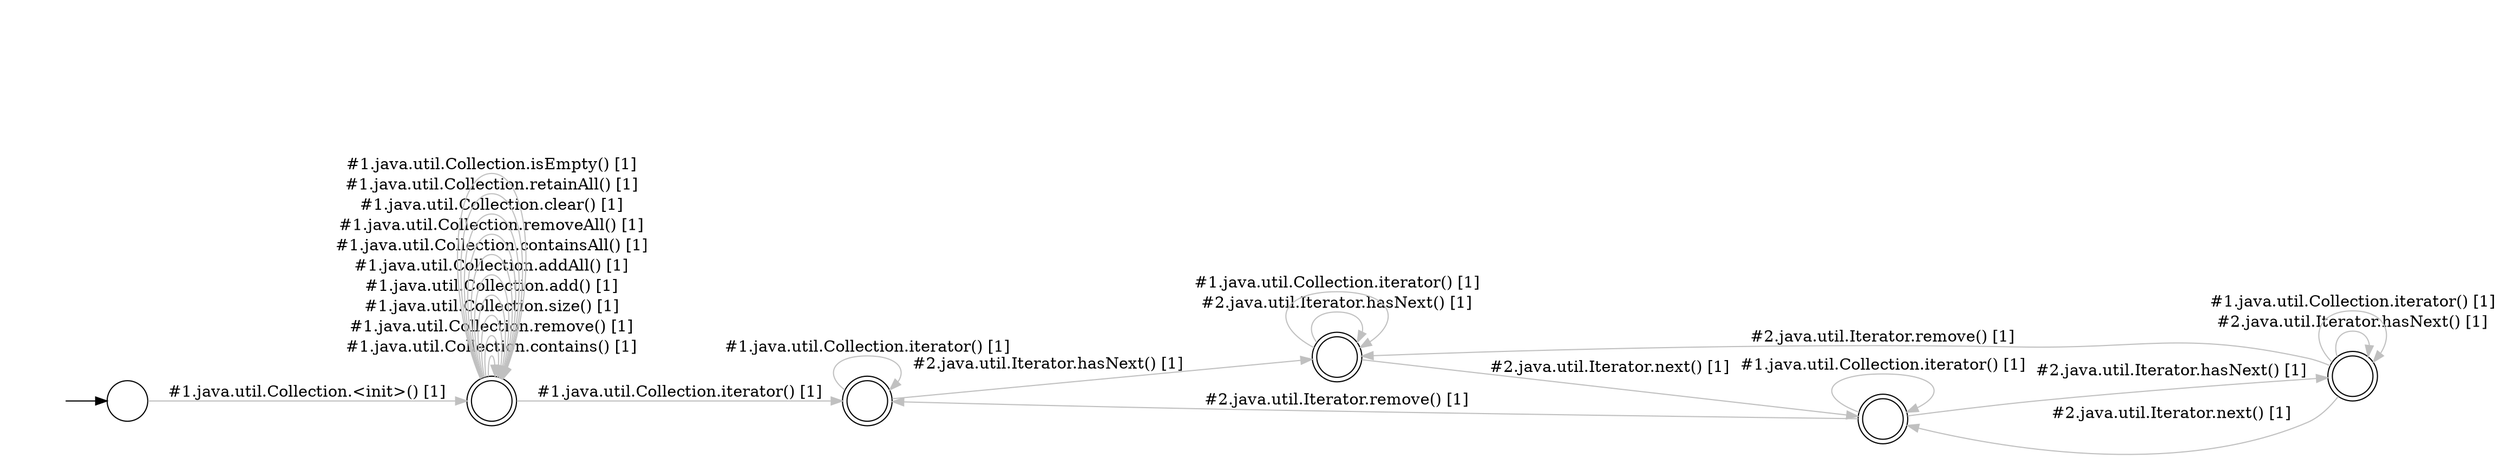 digraph Automaton {
  rankdir = LR;
  0 [shape=doublecircle,label=""];
  0 -> 0 [label="#1.java.util.Collection.contains() [1]",style="setlinewidth(1)",color=gray]
  0 -> 0 [label="#1.java.util.Collection.remove() [1]",style="setlinewidth(1)",color=gray]
  0 -> 0 [label="#1.java.util.Collection.size() [1]",style="setlinewidth(1)",color=gray]
  0 -> 0 [label="#1.java.util.Collection.add() [1]",style="setlinewidth(1)",color=gray]
  0 -> 0 [label="#1.java.util.Collection.addAll() [1]",style="setlinewidth(1)",color=gray]
  0 -> 0 [label="#1.java.util.Collection.containsAll() [1]",style="setlinewidth(1)",color=gray]
  0 -> 0 [label="#1.java.util.Collection.removeAll() [1]",style="setlinewidth(1)",color=gray]
  0 -> 0 [label="#1.java.util.Collection.clear() [1]",style="setlinewidth(1)",color=gray]
  0 -> 0 [label="#1.java.util.Collection.retainAll() [1]",style="setlinewidth(1)",color=gray]
  0 -> 3 [label="#1.java.util.Collection.iterator() [1]",style="setlinewidth(1)",color=gray]
  0 -> 0 [label="#1.java.util.Collection.isEmpty() [1]",style="setlinewidth(1)",color=gray]
  1 [shape=doublecircle,label=""];
  1 -> 4 [label="#2.java.util.Iterator.hasNext() [1]",style="setlinewidth(1)",color=gray]
  1 -> 3 [label="#2.java.util.Iterator.remove() [1]",style="setlinewidth(1)",color=gray]
  1 -> 1 [label="#1.java.util.Collection.iterator() [1]",style="setlinewidth(1)",color=gray]
  2 [shape=doublecircle,label=""];
  2 -> 1 [label="#2.java.util.Iterator.next() [1]",style="setlinewidth(1)",color=gray]
  2 -> 2 [label="#2.java.util.Iterator.hasNext() [1]",style="setlinewidth(1)",color=gray]
  2 -> 2 [label="#1.java.util.Collection.iterator() [1]",style="setlinewidth(1)",color=gray]
  3 [shape=doublecircle,label=""];
  3 -> 2 [label="#2.java.util.Iterator.hasNext() [1]",style="setlinewidth(1)",color=gray]
  3 -> 3 [label="#1.java.util.Collection.iterator() [1]",style="setlinewidth(1)",color=gray]
  4 [shape=doublecircle,label=""];
  4 -> 1 [label="#2.java.util.Iterator.next() [1]",style="setlinewidth(1)",color=gray]
  4 -> 4 [label="#2.java.util.Iterator.hasNext() [1]",style="setlinewidth(1)",color=gray]
  4 -> 2 [label="#2.java.util.Iterator.remove() [1]",style="setlinewidth(1)",color=gray]
  4 -> 4 [label="#1.java.util.Collection.iterator() [1]",style="setlinewidth(1)",color=gray]
  5 [shape=circle,label=""];
  initial [shape=plaintext,label=""];
  initial -> 5
  5 -> 0 [label="#1.java.util.Collection.<init>() [1]",style="setlinewidth(1)",color=gray]
}
